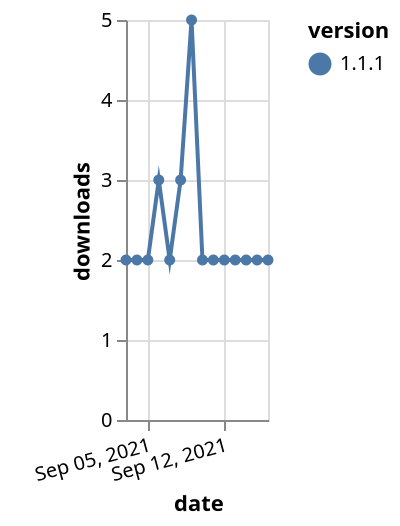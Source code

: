 {"$schema": "https://vega.github.io/schema/vega-lite/v5.json", "description": "A simple bar chart with embedded data.", "data": {"values": [{"date": "2021-09-03", "total": 3524, "delta": 2, "version": "1.1.1"}, {"date": "2021-09-04", "total": 3526, "delta": 2, "version": "1.1.1"}, {"date": "2021-09-05", "total": 3528, "delta": 2, "version": "1.1.1"}, {"date": "2021-09-06", "total": 3531, "delta": 3, "version": "1.1.1"}, {"date": "2021-09-07", "total": 3533, "delta": 2, "version": "1.1.1"}, {"date": "2021-09-08", "total": 3536, "delta": 3, "version": "1.1.1"}, {"date": "2021-09-09", "total": 3541, "delta": 5, "version": "1.1.1"}, {"date": "2021-09-10", "total": 3543, "delta": 2, "version": "1.1.1"}, {"date": "2021-09-11", "total": 3545, "delta": 2, "version": "1.1.1"}, {"date": "2021-09-12", "total": 3547, "delta": 2, "version": "1.1.1"}, {"date": "2021-09-13", "total": 3549, "delta": 2, "version": "1.1.1"}, {"date": "2021-09-14", "total": 3551, "delta": 2, "version": "1.1.1"}, {"date": "2021-09-15", "total": 3553, "delta": 2, "version": "1.1.1"}, {"date": "2021-09-16", "total": 3555, "delta": 2, "version": "1.1.1"}]}, "width": "container", "mark": {"type": "line", "point": {"filled": true}}, "encoding": {"x": {"field": "date", "type": "temporal", "timeUnit": "yearmonthdate", "title": "date", "axis": {"labelAngle": -15}}, "y": {"field": "delta", "type": "quantitative", "title": "downloads"}, "color": {"field": "version", "type": "nominal"}, "tooltip": {"field": "delta"}}}